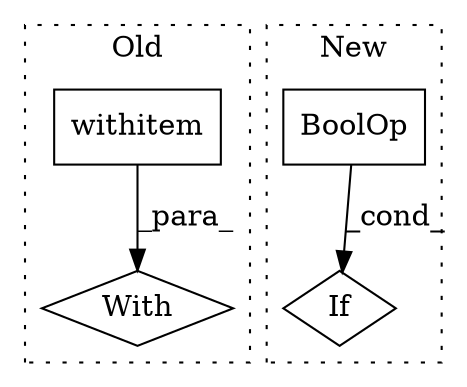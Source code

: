 digraph G {
subgraph cluster0 {
1 [label="With" a="39" s="640,663" l="5,24" shape="diamond"];
3 [label="withitem" a="49" s="645" l="18" shape="box"];
label = "Old";
style="dotted";
}
subgraph cluster1 {
2 [label="BoolOp" a="72" s="868" l="169" shape="box"];
4 [label="If" a="96" s="865" l="3" shape="diamond"];
label = "New";
style="dotted";
}
2 -> 4 [label="_cond_"];
3 -> 1 [label="_para_"];
}